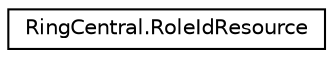 digraph "Graphical Class Hierarchy"
{
 // LATEX_PDF_SIZE
  edge [fontname="Helvetica",fontsize="10",labelfontname="Helvetica",labelfontsize="10"];
  node [fontname="Helvetica",fontsize="10",shape=record];
  rankdir="LR";
  Node0 [label="RingCentral.RoleIdResource",height=0.2,width=0.4,color="black", fillcolor="white", style="filled",URL="$classRingCentral_1_1RoleIdResource.html",tooltip=" "];
}
